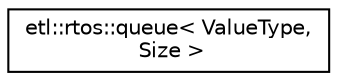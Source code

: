 digraph "Graphical Class Hierarchy"
{
  edge [fontname="Helvetica",fontsize="10",labelfontname="Helvetica",labelfontsize="10"];
  node [fontname="Helvetica",fontsize="10",shape=record];
  rankdir="LR";
  Node0 [label="etl::rtos::queue\< ValueType,\l Size \>",height=0.2,width=0.4,color="black", fillcolor="white", style="filled",URL="$classetl_1_1rtos_1_1queue.html"];
}
